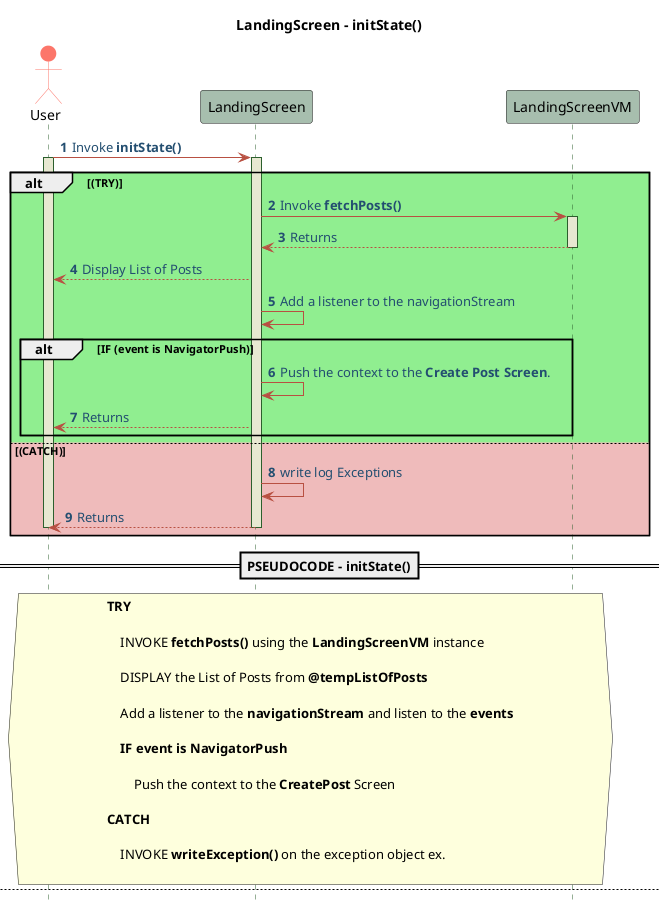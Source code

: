 @startuml LandingScreen-Sequence-Pseudo

!define POSITIVERESPONSE 90EE90
!define NEGATIVEERESPONSE EFBBBB
!define NUETRALRESPONSE F2DC79

skinparam sequence{
    ParticipantBackgroundColor #A7BEAE
    LifeLineBackgroundColor #E7E8D1
    LifeLineBorderColor #2C5F2D
    ActorBackgroundColor #FC766AFF
    ActorBorderColor #FC766AFF
    ArrowColor #B85042
    ArrowFontColor #234E70
}

title   **LandingScreen - initState()**
actor User
autonumber 1
hide footbox
User -> LandingScreen: Invoke **initState()**
activate User
activate LandingScreen
alt #POSITIVERESPONSE (TRY)
    LandingScreen -> LandingScreenVM : Invoke **fetchPosts()**
    activate LandingScreenVM
    LandingScreenVM --> LandingScreen : Returns
    deactivate LandingScreenVM
    LandingScreen --> User : Display List of Posts
    LandingScreen -> LandingScreen: Add a listener to the navigationStream

alt #POSITIVERESPONSE IF (event is NavigatorPush)
    LandingScreen-> LandingScreen: Push the context to the **Create Post Screen**.
    LandingScreen --> User: Returns
    end

else #NEGATIVEERESPONSE (CATCH)
    LandingScreen -> LandingScreen : write log Exceptions
    LandingScreen --> User: Returns
    deactivate LandingScreen
    deactivate User
end

==PSEUDOCODE - initState()==
hnote across
**TRY**
    
    INVOKE **fetchPosts()** using the **LandingScreenVM** instance
    
    DISPLAY the List of Posts from **@tempListOfPosts**

    Add a listener to the **navigationStream** and listen to the **events**
    
    **IF event is NavigatorPush**

        Push the context to the **CreatePost** Screen

**CATCH**

    INVOKE **writeException()** on the exception object ex.

end note

newpage  **LandingScreen - dispose()**
!define POSITIVERESPONSE 90EE90
!define NEGATIVEERESPONSE EFBBBB
!define NUETRALRESPONSE F2DC79

skinparam sequence{
    ParticipantBackgroundColor #A7BEAE
    LifeLineBackgroundColor #E7E8D1
    LifeLineBorderColor #2C5F2D
    ActorBackgroundColor #FC766AFF
    ActorBorderColor #FC766AFF
    ArrowColor #B85042
    ArrowFontColor #234E70
}

autonumber 1
hide footbox
User -> LandingScreen: Invoke **dispose()** method
activate User
activate LandingScreen
LandingScreen -> LandingScreen: Dispose the **navigationStream**
LandingScreen --> User: Returns
deactivate LandingScreen
deactivate User

==PSEUDOCODE - dispose()==
hnote across    
    USING **dispose()** method dispose the **navigationStream**
end note

newpage Sort Post Button
autonumber
hide footbox
User -> LandingScreen: **Sort** Button.Clicked
activate User
activate LandingScreen
LandingScreen -> LandingScreenVM: Invoke **sortPosts()**
activate LandingScreenVM
LandingScreenVM --> LandingScreen: Returns
deactivate LandingScreenVM
LandingScreen --> User: Display Sorted Posts
deactivate LandingScreen
deactivate User
==PSEUDOCODE - Sort Post Button==
hnote across

INVOKE **sortPosts()** method

DISPLAY **Sorted posts** to the User 

end note

newpage Create Post Button
autonumber
hide footbox
User -> LandingScreen: **Post** Button.Clicked
activate User
activate LandingScreen
LandingScreen -> LandingScreenVM: Invoke **navigateToCreatePostScreen()**
activate LandingScreenVM
LandingScreenVM --> LandingScreen: Returns
deactivate LandingScreenVM
LandingScreen --> User: Display **CreatePostScreen**
deactivate LandingScreen
deactivate User

==PSEUDOCODE - Create Post Button==
hnote across

INVOKE **navigateToCreatePostScreen()** method

DISPLAY **CreatePostScreen** to the User 
end note
@enduml